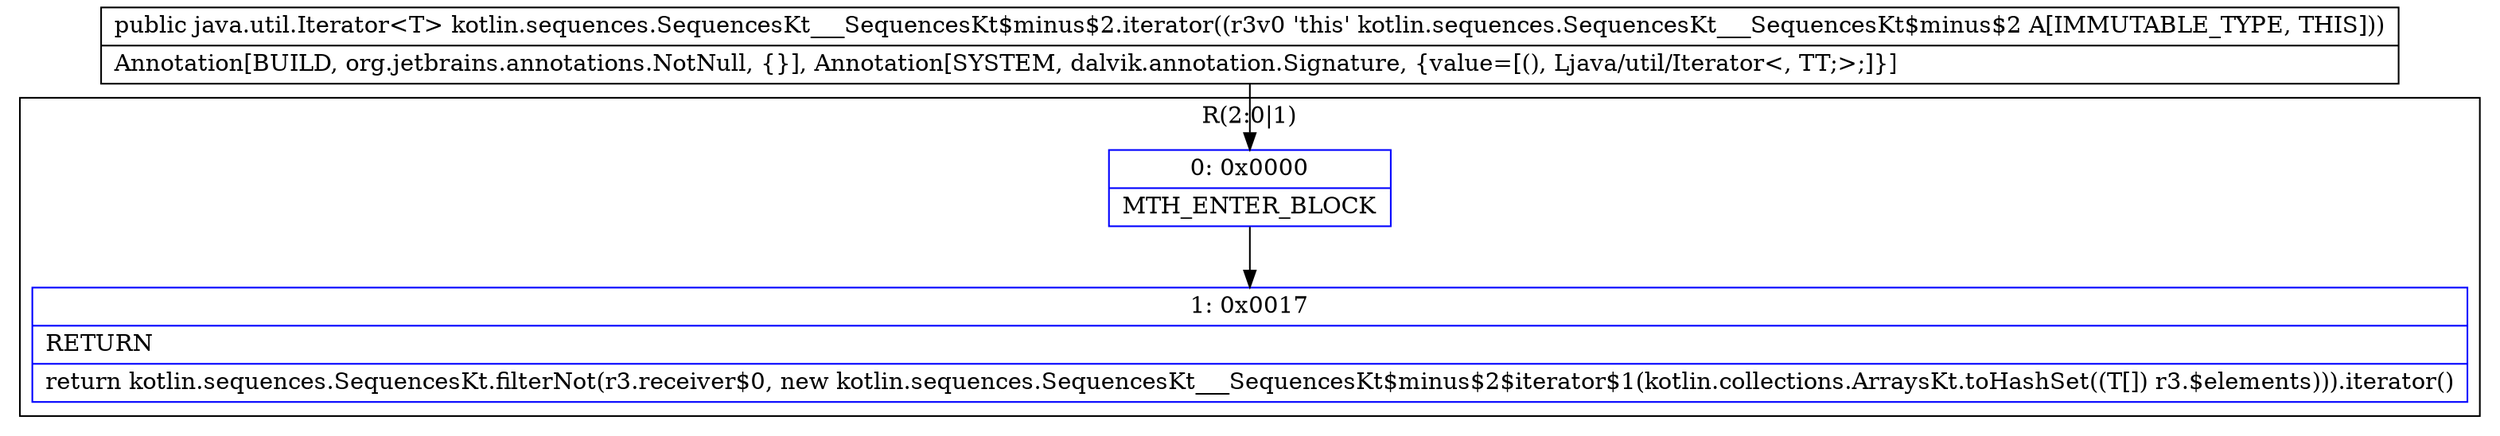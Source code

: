 digraph "CFG forkotlin.sequences.SequencesKt___SequencesKt$minus$2.iterator()Ljava\/util\/Iterator;" {
subgraph cluster_Region_1894081573 {
label = "R(2:0|1)";
node [shape=record,color=blue];
Node_0 [shape=record,label="{0\:\ 0x0000|MTH_ENTER_BLOCK\l}"];
Node_1 [shape=record,label="{1\:\ 0x0017|RETURN\l|return kotlin.sequences.SequencesKt.filterNot(r3.receiver$0, new kotlin.sequences.SequencesKt___SequencesKt$minus$2$iterator$1(kotlin.collections.ArraysKt.toHashSet((T[]) r3.$elements))).iterator()\l}"];
}
MethodNode[shape=record,label="{public java.util.Iterator\<T\> kotlin.sequences.SequencesKt___SequencesKt$minus$2.iterator((r3v0 'this' kotlin.sequences.SequencesKt___SequencesKt$minus$2 A[IMMUTABLE_TYPE, THIS]))  | Annotation[BUILD, org.jetbrains.annotations.NotNull, \{\}], Annotation[SYSTEM, dalvik.annotation.Signature, \{value=[(), Ljava\/util\/Iterator\<, TT;\>;]\}]\l}"];
MethodNode -> Node_0;
Node_0 -> Node_1;
}


